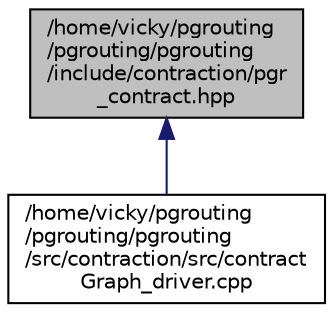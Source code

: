 digraph "/home/vicky/pgrouting/pgrouting/pgrouting/include/contraction/pgr_contract.hpp"
{
  edge [fontname="Helvetica",fontsize="10",labelfontname="Helvetica",labelfontsize="10"];
  node [fontname="Helvetica",fontsize="10",shape=record];
  Node38 [label="/home/vicky/pgrouting\l/pgrouting/pgrouting\l/include/contraction/pgr\l_contract.hpp",height=0.2,width=0.4,color="black", fillcolor="grey75", style="filled", fontcolor="black"];
  Node38 -> Node39 [dir="back",color="midnightblue",fontsize="10",style="solid",fontname="Helvetica"];
  Node39 [label="/home/vicky/pgrouting\l/pgrouting/pgrouting\l/src/contraction/src/contract\lGraph_driver.cpp",height=0.2,width=0.4,color="black", fillcolor="white", style="filled",URL="$contractGraph__driver_8cpp.html"];
}
